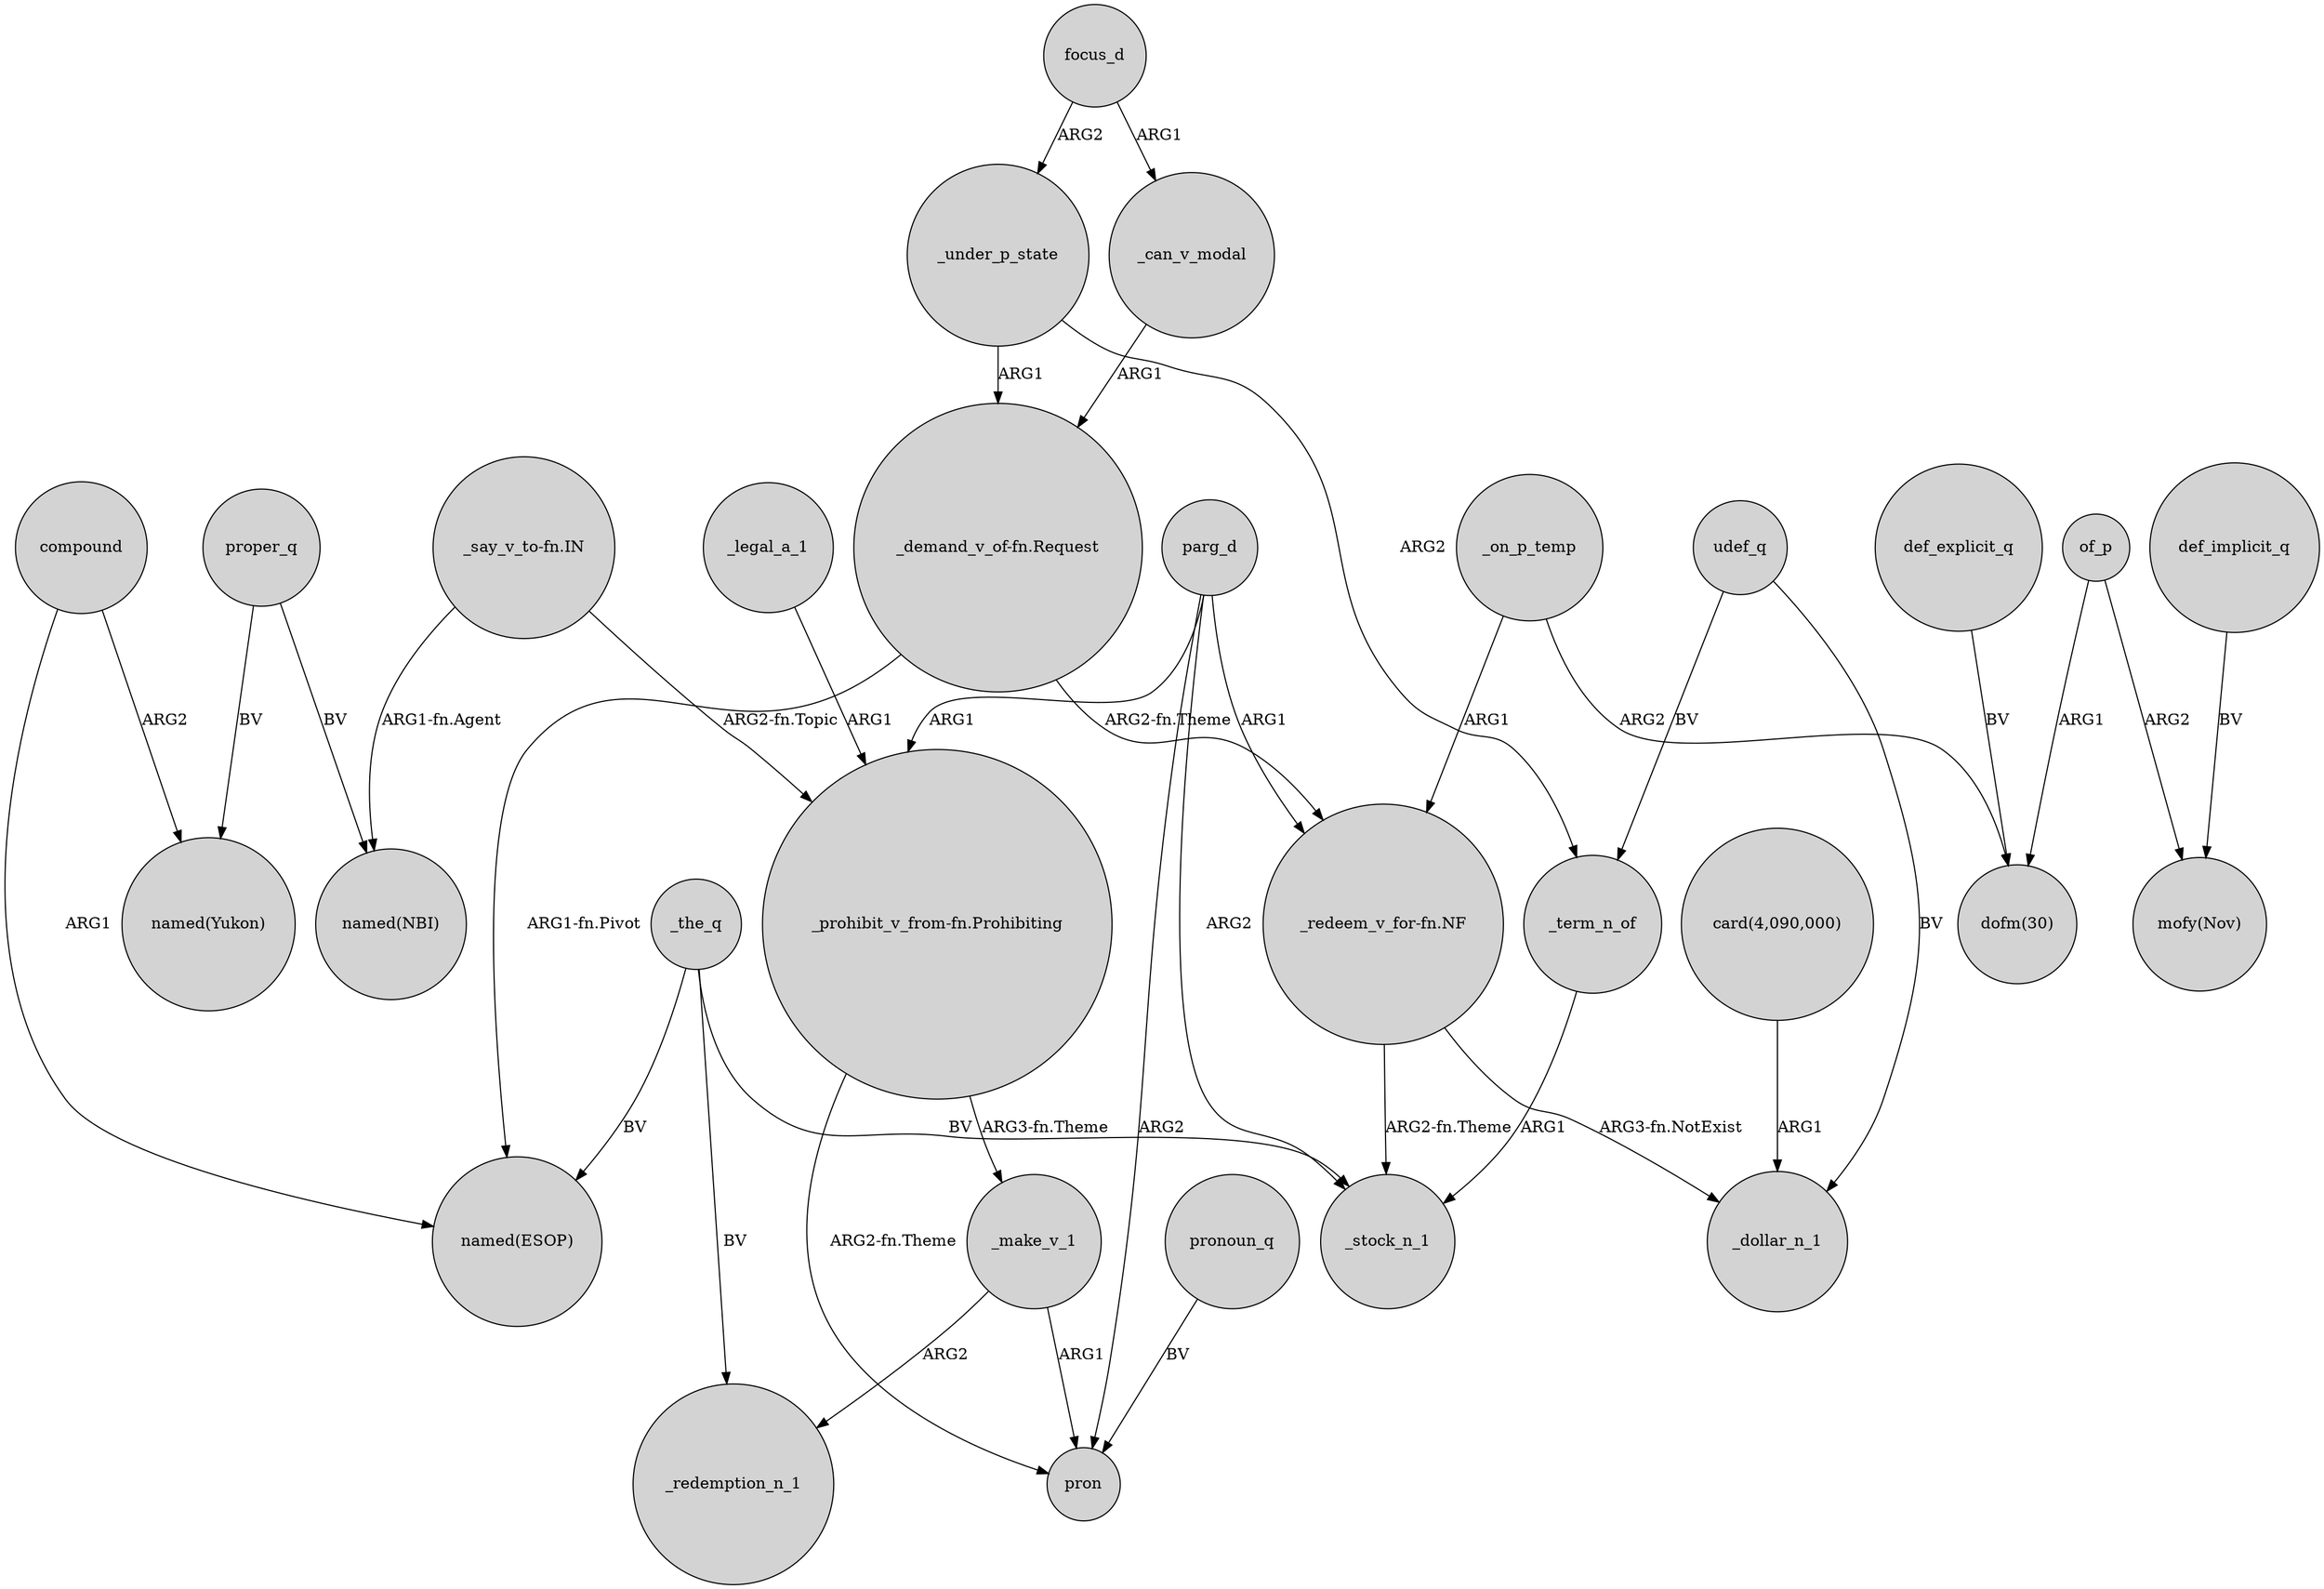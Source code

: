 digraph {
	node [shape=circle style=filled]
	_the_q -> "named(ESOP)" [label=BV]
	_term_n_of -> _stock_n_1 [label=ARG1]
	"_prohibit_v_from-fn.Prohibiting" -> pron [label="ARG2-fn.Theme"]
	parg_d -> "_redeem_v_for-fn.NF" [label=ARG1]
	_the_q -> _stock_n_1 [label=BV]
	compound -> "named(Yukon)" [label=ARG2]
	_the_q -> _redemption_n_1 [label=BV]
	_on_p_temp -> "dofm(30)" [label=ARG2]
	"_demand_v_of-fn.Request" -> "named(ESOP)" [label="ARG1-fn.Pivot"]
	parg_d -> "_prohibit_v_from-fn.Prohibiting" [label=ARG1]
	_legal_a_1 -> "_prohibit_v_from-fn.Prohibiting" [label=ARG1]
	_under_p_state -> _term_n_of [label=ARG2]
	compound -> "named(ESOP)" [label=ARG1]
	"_redeem_v_for-fn.NF" -> _dollar_n_1 [label="ARG3-fn.NotExist"]
	parg_d -> pron [label=ARG2]
	_under_p_state -> "_demand_v_of-fn.Request" [label=ARG1]
	"_redeem_v_for-fn.NF" -> _stock_n_1 [label="ARG2-fn.Theme"]
	proper_q -> "named(NBI)" [label=BV]
	"_say_v_to-fn.IN" -> "_prohibit_v_from-fn.Prohibiting" [label="ARG2-fn.Topic"]
	def_explicit_q -> "dofm(30)" [label=BV]
	pronoun_q -> pron [label=BV]
	_on_p_temp -> "_redeem_v_for-fn.NF" [label=ARG1]
	_can_v_modal -> "_demand_v_of-fn.Request" [label=ARG1]
	_make_v_1 -> pron [label=ARG1]
	udef_q -> _term_n_of [label=BV]
	"_say_v_to-fn.IN" -> "named(NBI)" [label="ARG1-fn.Agent"]
	"card(4,090,000)" -> _dollar_n_1 [label=ARG1]
	"_prohibit_v_from-fn.Prohibiting" -> _make_v_1 [label="ARG3-fn.Theme"]
	_make_v_1 -> _redemption_n_1 [label=ARG2]
	of_p -> "mofy(Nov)" [label=ARG2]
	focus_d -> _can_v_modal [label=ARG1]
	def_implicit_q -> "mofy(Nov)" [label=BV]
	of_p -> "dofm(30)" [label=ARG1]
	focus_d -> _under_p_state [label=ARG2]
	"_demand_v_of-fn.Request" -> "_redeem_v_for-fn.NF" [label="ARG2-fn.Theme"]
	udef_q -> _dollar_n_1 [label=BV]
	proper_q -> "named(Yukon)" [label=BV]
	parg_d -> _stock_n_1 [label=ARG2]
}

